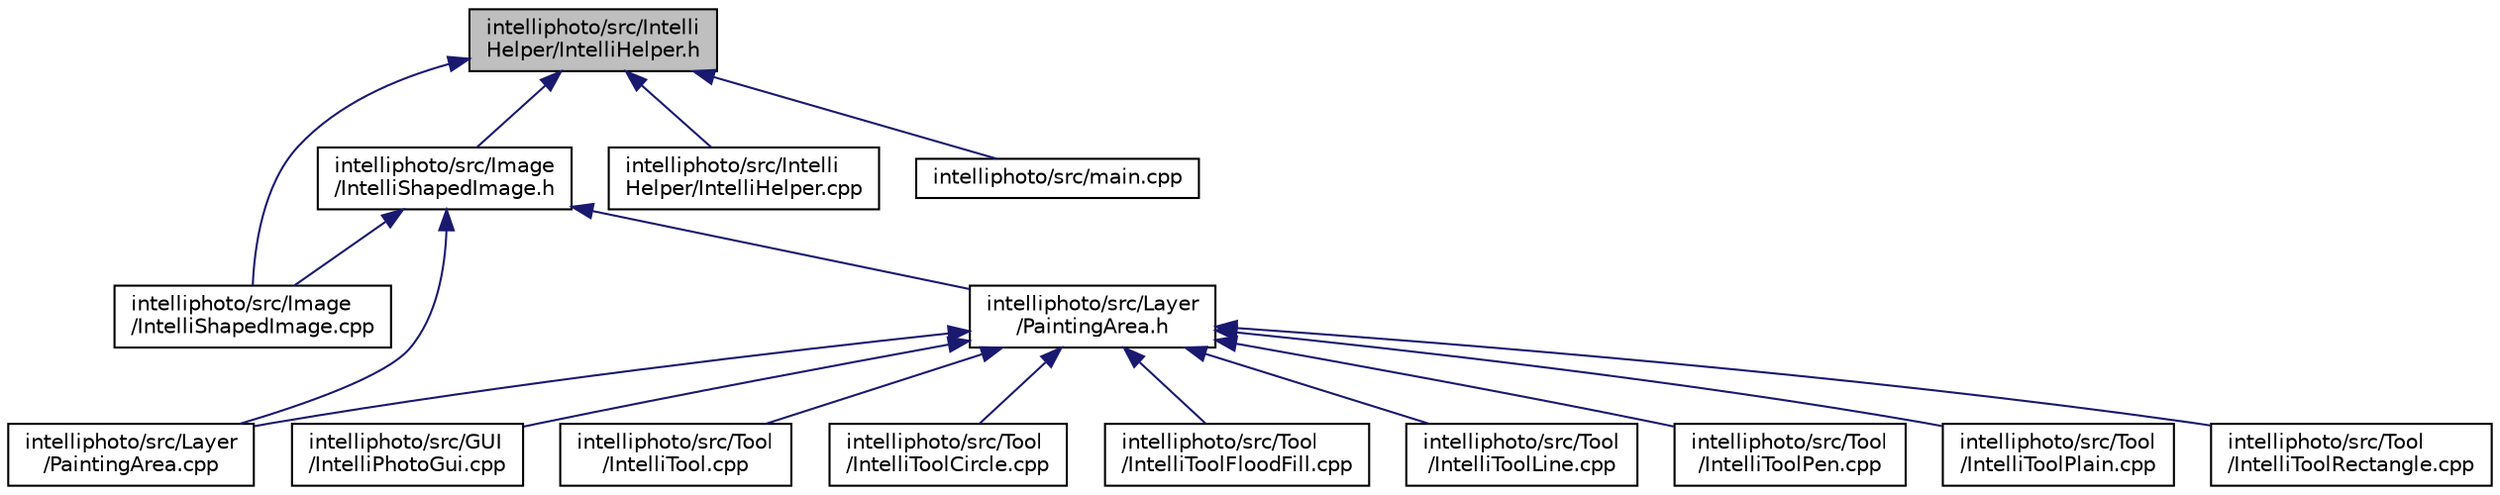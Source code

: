digraph "intelliphoto/src/IntelliHelper/IntelliHelper.h"
{
 // LATEX_PDF_SIZE
  edge [fontname="Helvetica",fontsize="10",labelfontname="Helvetica",labelfontsize="10"];
  node [fontname="Helvetica",fontsize="10",shape=record];
  Node1 [label="intelliphoto/src/Intelli\lHelper/IntelliHelper.h",height=0.2,width=0.4,color="black", fillcolor="grey75", style="filled", fontcolor="black",tooltip=" "];
  Node1 -> Node2 [dir="back",color="midnightblue",fontsize="10",style="solid",fontname="Helvetica"];
  Node2 [label="intelliphoto/src/Image\l/IntelliShapedImage.cpp",height=0.2,width=0.4,color="black", fillcolor="white", style="filled",URL="$_intelli_shaped_image_8cpp.html",tooltip=" "];
  Node1 -> Node3 [dir="back",color="midnightblue",fontsize="10",style="solid",fontname="Helvetica"];
  Node3 [label="intelliphoto/src/Image\l/IntelliShapedImage.h",height=0.2,width=0.4,color="black", fillcolor="white", style="filled",URL="$_intelli_shaped_image_8h.html",tooltip=" "];
  Node3 -> Node2 [dir="back",color="midnightblue",fontsize="10",style="solid",fontname="Helvetica"];
  Node3 -> Node4 [dir="back",color="midnightblue",fontsize="10",style="solid",fontname="Helvetica"];
  Node4 [label="intelliphoto/src/Layer\l/PaintingArea.h",height=0.2,width=0.4,color="black", fillcolor="white", style="filled",URL="$_painting_area_8h.html",tooltip=" "];
  Node4 -> Node5 [dir="back",color="midnightblue",fontsize="10",style="solid",fontname="Helvetica"];
  Node5 [label="intelliphoto/src/GUI\l/IntelliPhotoGui.cpp",height=0.2,width=0.4,color="black", fillcolor="white", style="filled",URL="$_intelli_photo_gui_8cpp.html",tooltip=" "];
  Node4 -> Node6 [dir="back",color="midnightblue",fontsize="10",style="solid",fontname="Helvetica"];
  Node6 [label="intelliphoto/src/Layer\l/PaintingArea.cpp",height=0.2,width=0.4,color="black", fillcolor="white", style="filled",URL="$_painting_area_8cpp.html",tooltip=" "];
  Node4 -> Node7 [dir="back",color="midnightblue",fontsize="10",style="solid",fontname="Helvetica"];
  Node7 [label="intelliphoto/src/Tool\l/IntelliTool.cpp",height=0.2,width=0.4,color="black", fillcolor="white", style="filled",URL="$_intelli_tool_8cpp.html",tooltip=" "];
  Node4 -> Node8 [dir="back",color="midnightblue",fontsize="10",style="solid",fontname="Helvetica"];
  Node8 [label="intelliphoto/src/Tool\l/IntelliToolCircle.cpp",height=0.2,width=0.4,color="black", fillcolor="white", style="filled",URL="$_intelli_tool_circle_8cpp.html",tooltip=" "];
  Node4 -> Node9 [dir="back",color="midnightblue",fontsize="10",style="solid",fontname="Helvetica"];
  Node9 [label="intelliphoto/src/Tool\l/IntelliToolFloodFill.cpp",height=0.2,width=0.4,color="black", fillcolor="white", style="filled",URL="$_intelli_tool_flood_fill_8cpp.html",tooltip=" "];
  Node4 -> Node10 [dir="back",color="midnightblue",fontsize="10",style="solid",fontname="Helvetica"];
  Node10 [label="intelliphoto/src/Tool\l/IntelliToolLine.cpp",height=0.2,width=0.4,color="black", fillcolor="white", style="filled",URL="$_intelli_tool_line_8cpp.html",tooltip=" "];
  Node4 -> Node11 [dir="back",color="midnightblue",fontsize="10",style="solid",fontname="Helvetica"];
  Node11 [label="intelliphoto/src/Tool\l/IntelliToolPen.cpp",height=0.2,width=0.4,color="black", fillcolor="white", style="filled",URL="$_intelli_tool_pen_8cpp.html",tooltip=" "];
  Node4 -> Node12 [dir="back",color="midnightblue",fontsize="10",style="solid",fontname="Helvetica"];
  Node12 [label="intelliphoto/src/Tool\l/IntelliToolPlain.cpp",height=0.2,width=0.4,color="black", fillcolor="white", style="filled",URL="$_intelli_tool_plain_8cpp.html",tooltip=" "];
  Node4 -> Node13 [dir="back",color="midnightblue",fontsize="10",style="solid",fontname="Helvetica"];
  Node13 [label="intelliphoto/src/Tool\l/IntelliToolRectangle.cpp",height=0.2,width=0.4,color="black", fillcolor="white", style="filled",URL="$_intelli_tool_rectangle_8cpp.html",tooltip=" "];
  Node3 -> Node6 [dir="back",color="midnightblue",fontsize="10",style="solid",fontname="Helvetica"];
  Node1 -> Node14 [dir="back",color="midnightblue",fontsize="10",style="solid",fontname="Helvetica"];
  Node14 [label="intelliphoto/src/Intelli\lHelper/IntelliHelper.cpp",height=0.2,width=0.4,color="black", fillcolor="white", style="filled",URL="$_intelli_helper_8cpp.html",tooltip=" "];
  Node1 -> Node15 [dir="back",color="midnightblue",fontsize="10",style="solid",fontname="Helvetica"];
  Node15 [label="intelliphoto/src/main.cpp",height=0.2,width=0.4,color="black", fillcolor="white", style="filled",URL="$main_8cpp.html",tooltip=" "];
}
